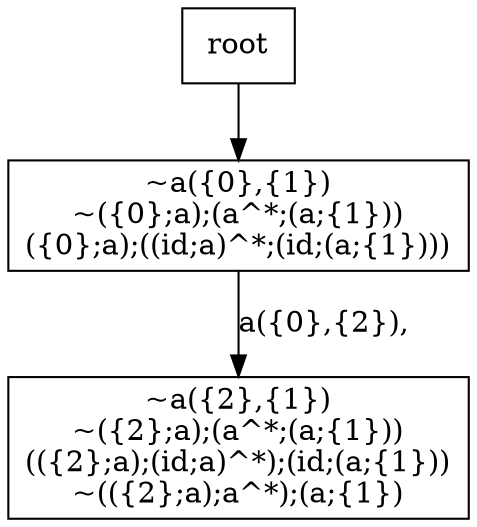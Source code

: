 digraph {
node[shape="box"]
N0x150807430[label="~a({0},{1})
~({0};a);(a^*;(a;{1}))
({0};a);((id;a)^*;(id;(a;{1})))
"];
N0x150807430 -> N0x150906680[label="a({0},{2}), 
"];
N0x150906680[label="~a({2},{1})
~({2};a);(a^*;(a;{1}))
(({2};a);(id;a)^*);(id;(a;{1}))
~(({2};a);a^*);(a;{1})
"];
root -> N0x150807430;
}
